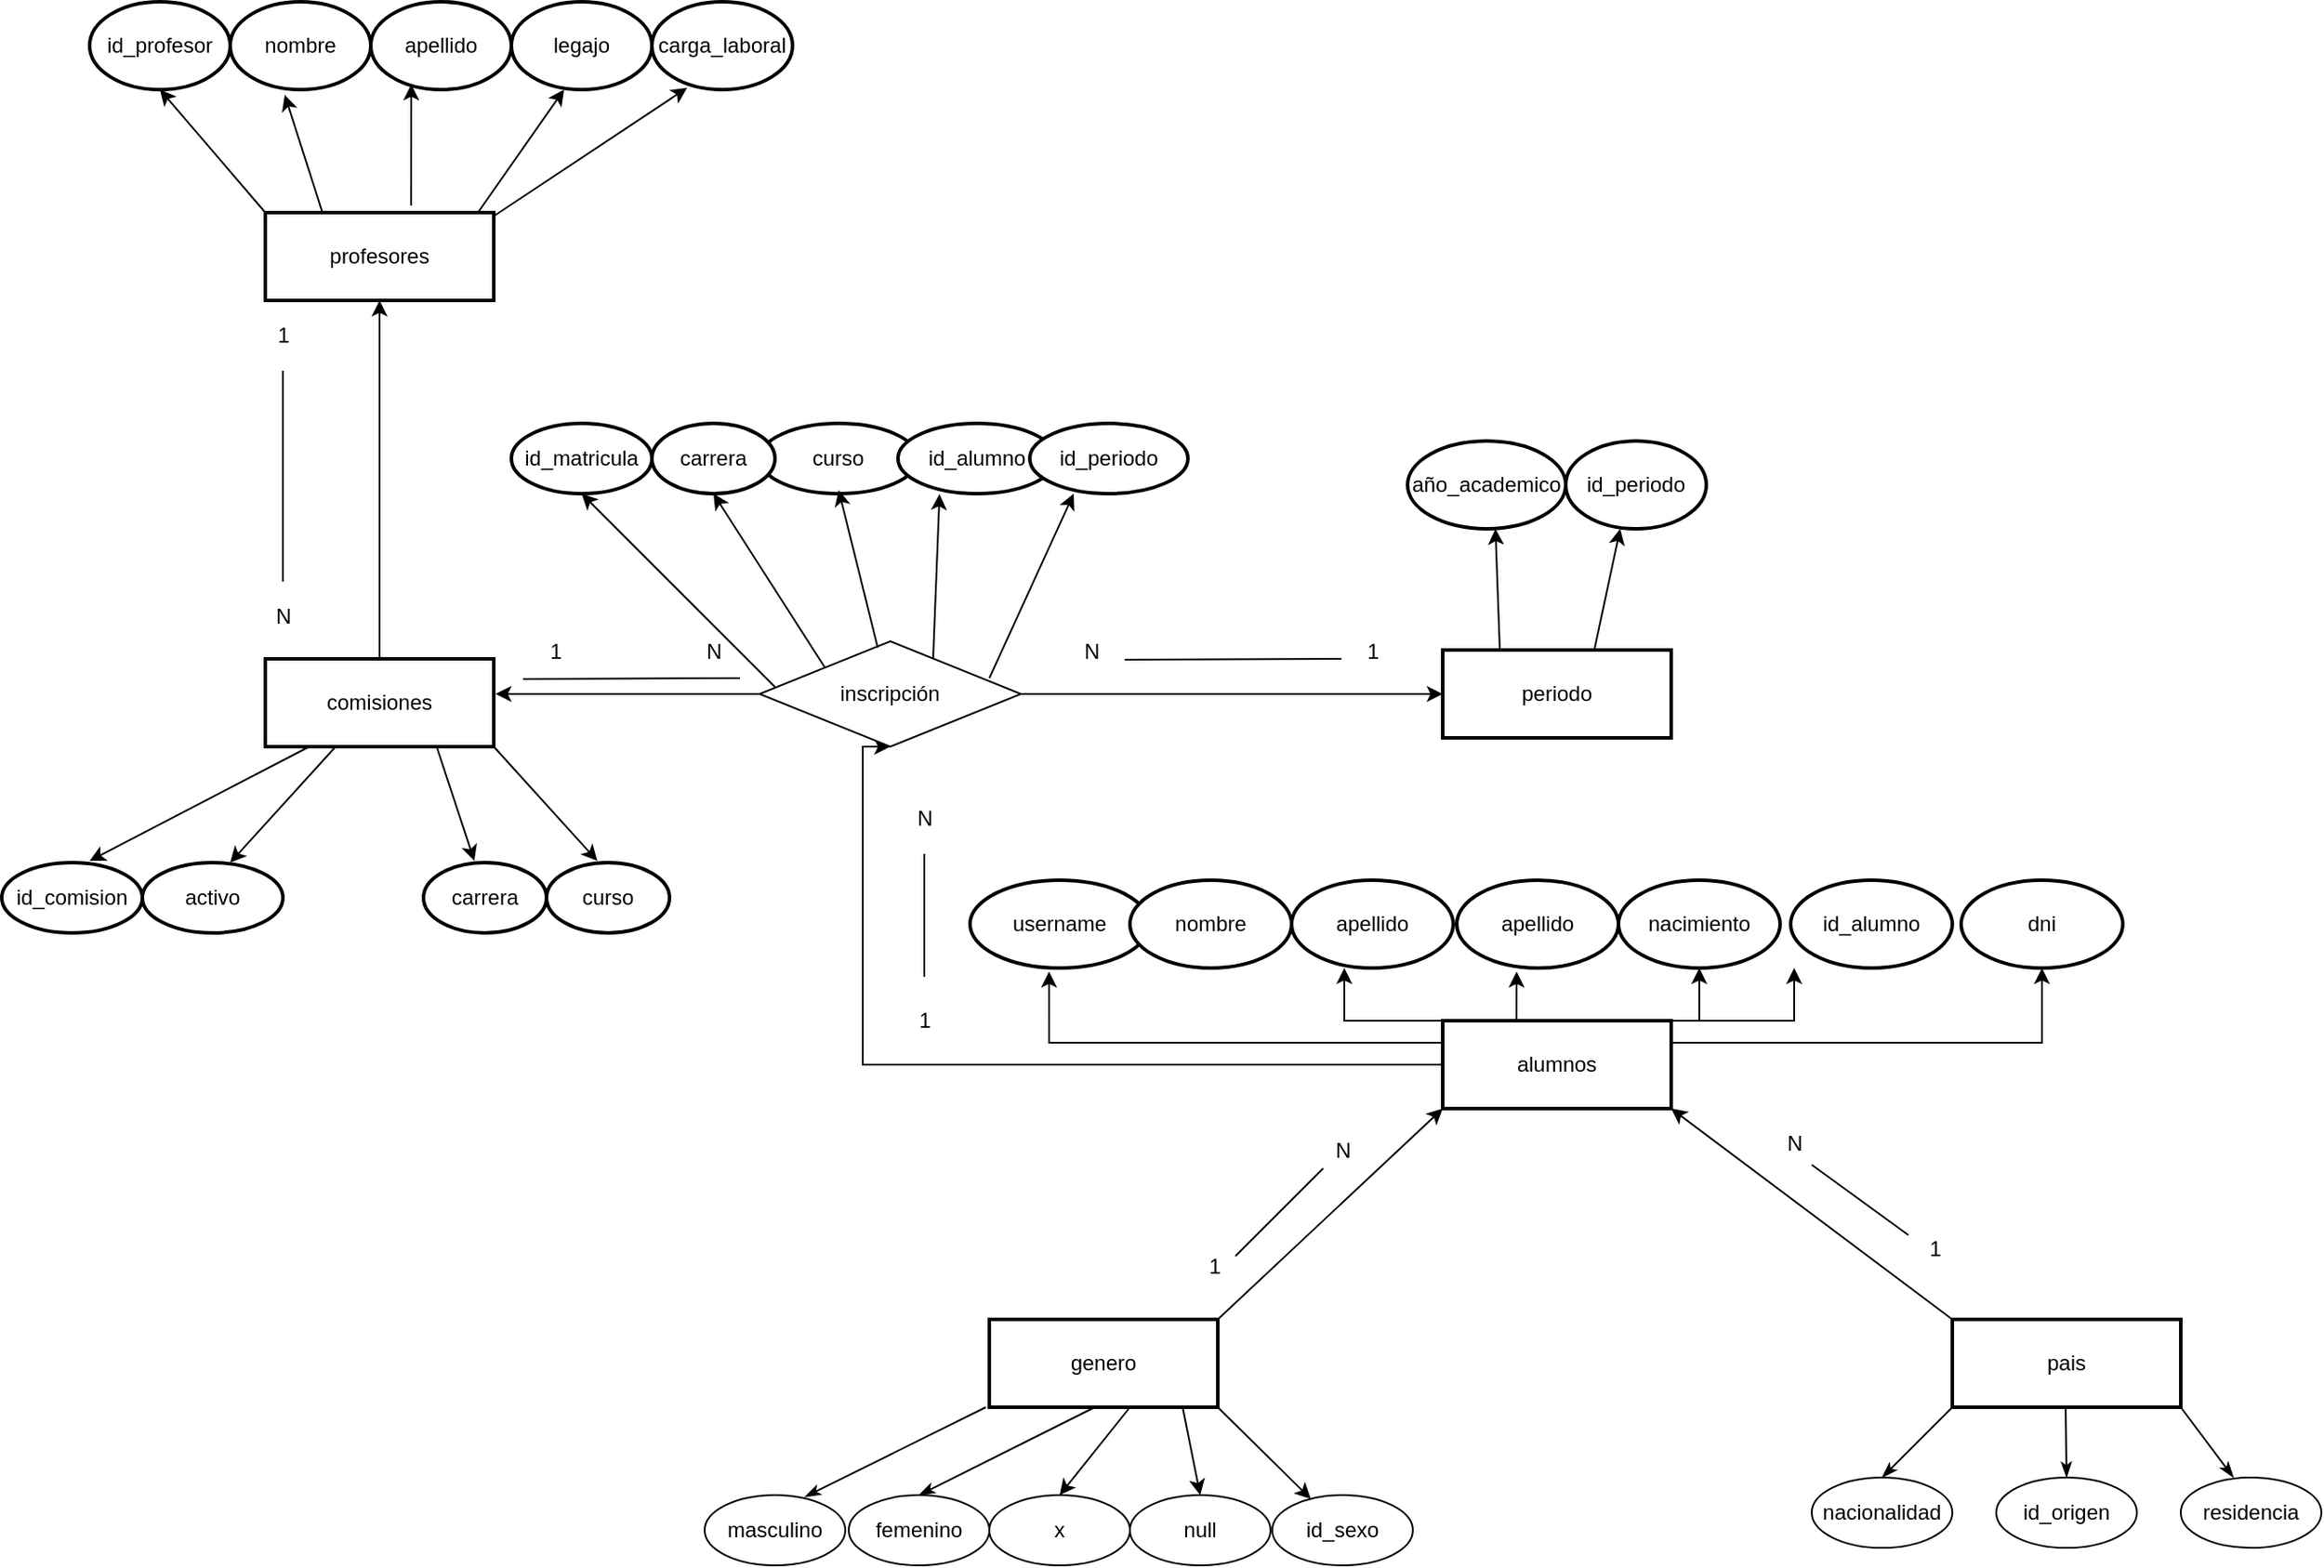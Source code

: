 <mxfile version="20.6.0" type="github">
  <diagram id="R2lEEEUBdFMjLlhIrx00" name="Page-1">
    <mxGraphModel dx="2522" dy="4194" grid="1" gridSize="10" guides="1" tooltips="1" connect="1" arrows="1" fold="1" page="1" pageScale="1" pageWidth="1100" pageHeight="850" background="#ffffff" math="0" shadow="0" extFonts="Permanent Marker^https://fonts.googleapis.com/css?family=Permanent+Marker">
      <root>
        <mxCell id="0" />
        <mxCell id="1" parent="0" />
        <mxCell id="P7RZuyyVcovGChBNpJfx-43" style="edgeStyle=orthogonalEdgeStyle;rounded=0;orthogonalLoop=1;jettySize=auto;html=1;exitX=0.25;exitY=0;exitDx=0;exitDy=0;" parent="1" source="P7RZuyyVcovGChBNpJfx-33" edge="1">
          <mxGeometry relative="1" as="geometry">
            <mxPoint x="64" y="-2060" as="targetPoint" />
            <Array as="points">
              <mxPoint x="64" y="-2030" />
            </Array>
          </mxGeometry>
        </mxCell>
        <mxCell id="P7RZuyyVcovGChBNpJfx-49" style="edgeStyle=orthogonalEdgeStyle;rounded=0;orthogonalLoop=1;jettySize=auto;html=1;exitX=1;exitY=0;exitDx=0;exitDy=0;" parent="1" source="P7RZuyyVcovGChBNpJfx-33" edge="1">
          <mxGeometry relative="1" as="geometry">
            <mxPoint x="320" y="-2060" as="targetPoint" />
            <Array as="points">
              <mxPoint x="320" y="-2030" />
            </Array>
          </mxGeometry>
        </mxCell>
        <mxCell id="No7zWXWMWcnc-TDsIeM8-2" style="edgeStyle=orthogonalEdgeStyle;rounded=0;orthogonalLoop=1;jettySize=auto;html=1;entryX=0.5;entryY=1;entryDx=0;entryDy=0;" parent="1" source="P7RZuyyVcovGChBNpJfx-33" target="UTqYSlypCJ8h2DXwA_8x-15" edge="1">
          <mxGeometry relative="1" as="geometry">
            <mxPoint x="-203" y="-2186" as="targetPoint" />
            <Array as="points">
              <mxPoint x="-210" y="-2005" />
              <mxPoint x="-210" y="-2186" />
            </Array>
          </mxGeometry>
        </mxCell>
        <mxCell id="_b9LV1kXeyYT_ge-62SJ-8" style="edgeStyle=orthogonalEdgeStyle;rounded=0;orthogonalLoop=1;jettySize=auto;html=1;exitX=1;exitY=0;exitDx=0;exitDy=0;entryX=0.5;entryY=1;entryDx=0;entryDy=0;" parent="1" source="P7RZuyyVcovGChBNpJfx-33" target="_b9LV1kXeyYT_ge-62SJ-6" edge="1">
          <mxGeometry relative="1" as="geometry" />
        </mxCell>
        <mxCell id="m7YxMEhcRSl8WfJEdF1l-12" style="edgeStyle=orthogonalEdgeStyle;rounded=0;orthogonalLoop=1;jettySize=auto;html=1;exitX=1;exitY=0.25;exitDx=0;exitDy=0;entryX=0.5;entryY=1;entryDx=0;entryDy=0;" parent="1" source="P7RZuyyVcovGChBNpJfx-33" target="P7RZuyyVcovGChBNpJfx-57" edge="1">
          <mxGeometry relative="1" as="geometry" />
        </mxCell>
        <mxCell id="m7YxMEhcRSl8WfJEdF1l-13" style="edgeStyle=orthogonalEdgeStyle;rounded=0;orthogonalLoop=1;jettySize=auto;html=1;exitX=0;exitY=0.25;exitDx=0;exitDy=0;entryX=0.441;entryY=1.04;entryDx=0;entryDy=0;entryPerimeter=0;" parent="1" source="P7RZuyyVcovGChBNpJfx-33" target="P7RZuyyVcovGChBNpJfx-34" edge="1">
          <mxGeometry relative="1" as="geometry" />
        </mxCell>
        <mxCell id="P7RZuyyVcovGChBNpJfx-33" value="alumnos" style="rounded=0;whiteSpace=wrap;html=1;strokeWidth=2;" parent="1" vertex="1">
          <mxGeometry x="120" y="-2030" width="130" height="50" as="geometry" />
        </mxCell>
        <mxCell id="P7RZuyyVcovGChBNpJfx-34" value="username" style="ellipse;whiteSpace=wrap;html=1;strokeWidth=2;" parent="1" vertex="1">
          <mxGeometry x="-149" y="-2110" width="102" height="50" as="geometry" />
        </mxCell>
        <mxCell id="P7RZuyyVcovGChBNpJfx-39" value="apellido" style="ellipse;whiteSpace=wrap;html=1;strokeWidth=2;" parent="1" vertex="1">
          <mxGeometry x="34" y="-2110" width="92" height="50" as="geometry" />
        </mxCell>
        <mxCell id="P7RZuyyVcovGChBNpJfx-46" style="edgeStyle=orthogonalEdgeStyle;rounded=0;orthogonalLoop=1;jettySize=auto;html=1;entryX=0.37;entryY=1.04;entryDx=0;entryDy=0;entryPerimeter=0;" parent="1" target="P7RZuyyVcovGChBNpJfx-47" edge="1">
          <mxGeometry relative="1" as="geometry">
            <mxPoint x="244" y="-2030" as="sourcePoint" />
          </mxGeometry>
        </mxCell>
        <mxCell id="P7RZuyyVcovGChBNpJfx-47" value="apellido" style="ellipse;whiteSpace=wrap;html=1;strokeWidth=2;" parent="1" vertex="1">
          <mxGeometry x="128" y="-2110" width="92" height="50" as="geometry" />
        </mxCell>
        <mxCell id="P7RZuyyVcovGChBNpJfx-51" value="id_alumno" style="ellipse;whiteSpace=wrap;html=1;strokeWidth=2;" parent="1" vertex="1">
          <mxGeometry x="318" y="-2110" width="92" height="50" as="geometry" />
        </mxCell>
        <mxCell id="P7RZuyyVcovGChBNpJfx-57" value="dni" style="ellipse;whiteSpace=wrap;html=1;strokeWidth=2;" parent="1" vertex="1">
          <mxGeometry x="415" y="-2110" width="92" height="50" as="geometry" />
        </mxCell>
        <mxCell id="rtn4qF55fu9jI-2fw3Xw-1" value="pais" style="rounded=0;whiteSpace=wrap;html=1;strokeWidth=2;" parent="1" vertex="1">
          <mxGeometry x="410" y="-1860" width="130" height="50" as="geometry" />
        </mxCell>
        <mxCell id="rtn4qF55fu9jI-2fw3Xw-3" value="genero" style="rounded=0;whiteSpace=wrap;html=1;strokeWidth=2;" parent="1" vertex="1">
          <mxGeometry x="-138" y="-1860" width="130" height="50" as="geometry" />
        </mxCell>
        <mxCell id="rtn4qF55fu9jI-2fw3Xw-7" value="" style="endArrow=none;html=1;rounded=0;startArrow=classicThin;startFill=1;exitX=0.713;exitY=0.025;exitDx=0;exitDy=0;exitPerimeter=0;" parent="1" source="rtn4qF55fu9jI-2fw3Xw-8" edge="1">
          <mxGeometry width="50" height="50" relative="1" as="geometry">
            <mxPoint x="-190" y="-1770" as="sourcePoint" />
            <mxPoint x="-140" y="-1810" as="targetPoint" />
          </mxGeometry>
        </mxCell>
        <mxCell id="rtn4qF55fu9jI-2fw3Xw-8" value="masculino" style="ellipse;whiteSpace=wrap;html=1;" parent="1" vertex="1">
          <mxGeometry x="-300" y="-1760" width="80" height="40" as="geometry" />
        </mxCell>
        <mxCell id="rtn4qF55fu9jI-2fw3Xw-9" value="femenino" style="ellipse;whiteSpace=wrap;html=1;" parent="1" vertex="1">
          <mxGeometry x="-218" y="-1760" width="80" height="40" as="geometry" />
        </mxCell>
        <mxCell id="rtn4qF55fu9jI-2fw3Xw-14" value="" style="endArrow=none;html=1;rounded=0;startArrow=classicThin;startFill=1;exitX=0.5;exitY=0;exitDx=0;exitDy=0;" parent="1" source="rtn4qF55fu9jI-2fw3Xw-9" edge="1">
          <mxGeometry width="50" height="50" relative="1" as="geometry">
            <mxPoint x="-78" y="-1760" as="sourcePoint" />
            <mxPoint x="-78" y="-1810" as="targetPoint" />
          </mxGeometry>
        </mxCell>
        <mxCell id="rtn4qF55fu9jI-2fw3Xw-15" value="null" style="ellipse;whiteSpace=wrap;html=1;" parent="1" vertex="1">
          <mxGeometry x="-58" y="-1760" width="80" height="40" as="geometry" />
        </mxCell>
        <mxCell id="rtn4qF55fu9jI-2fw3Xw-16" value="" style="endArrow=none;html=1;rounded=0;startArrow=classicThin;startFill=1;" parent="1" edge="1">
          <mxGeometry width="50" height="50" relative="1" as="geometry">
            <mxPoint x="475" y="-1770" as="sourcePoint" />
            <mxPoint x="474.5" y="-1810" as="targetPoint" />
          </mxGeometry>
        </mxCell>
        <mxCell id="rtn4qF55fu9jI-2fw3Xw-18" value="id_origen" style="ellipse;whiteSpace=wrap;html=1;" parent="1" vertex="1">
          <mxGeometry x="435" y="-1770" width="80" height="40" as="geometry" />
        </mxCell>
        <mxCell id="rtn4qF55fu9jI-2fw3Xw-19" value="" style="endArrow=none;html=1;rounded=0;startArrow=classicThin;startFill=1;" parent="1" edge="1">
          <mxGeometry width="50" height="50" relative="1" as="geometry">
            <mxPoint x="370" y="-1770" as="sourcePoint" />
            <mxPoint x="410" y="-1810" as="targetPoint" />
          </mxGeometry>
        </mxCell>
        <mxCell id="rtn4qF55fu9jI-2fw3Xw-20" value="nacionalidad" style="ellipse;whiteSpace=wrap;html=1;" parent="1" vertex="1">
          <mxGeometry x="330" y="-1770" width="80" height="40" as="geometry" />
        </mxCell>
        <mxCell id="rtn4qF55fu9jI-2fw3Xw-21" value="" style="endArrow=none;html=1;rounded=0;startArrow=classicThin;startFill=1;" parent="1" edge="1">
          <mxGeometry width="50" height="50" relative="1" as="geometry">
            <mxPoint x="570" y="-1770" as="sourcePoint" />
            <mxPoint x="540" y="-1810" as="targetPoint" />
          </mxGeometry>
        </mxCell>
        <mxCell id="rtn4qF55fu9jI-2fw3Xw-22" value="residencia" style="ellipse;whiteSpace=wrap;html=1;" parent="1" vertex="1">
          <mxGeometry x="540" y="-1770" width="80" height="40" as="geometry" />
        </mxCell>
        <mxCell id="a0SRRGbEDtVltzsN9R0g-1" value="" style="endArrow=classic;html=1;rounded=0;entryX=0;entryY=1;entryDx=0;entryDy=0;exitX=1;exitY=0;exitDx=0;exitDy=0;" parent="1" source="rtn4qF55fu9jI-2fw3Xw-3" target="P7RZuyyVcovGChBNpJfx-33" edge="1">
          <mxGeometry width="50" height="50" relative="1" as="geometry">
            <mxPoint x="20" y="-1860" as="sourcePoint" />
            <mxPoint x="70" y="-1910" as="targetPoint" />
          </mxGeometry>
        </mxCell>
        <mxCell id="a0SRRGbEDtVltzsN9R0g-2" value="" style="endArrow=classic;html=1;rounded=0;entryX=1;entryY=1;entryDx=0;entryDy=0;" parent="1" target="P7RZuyyVcovGChBNpJfx-33" edge="1">
          <mxGeometry width="50" height="50" relative="1" as="geometry">
            <mxPoint x="410" y="-1860" as="sourcePoint" />
            <mxPoint x="510" y="-1980" as="targetPoint" />
          </mxGeometry>
        </mxCell>
        <mxCell id="a0SRRGbEDtVltzsN9R0g-4" value="" style="endArrow=none;html=1;rounded=0;" parent="1" edge="1">
          <mxGeometry width="50" height="50" relative="1" as="geometry">
            <mxPoint x="2" y="-1896" as="sourcePoint" />
            <mxPoint x="52" y="-1946" as="targetPoint" />
          </mxGeometry>
        </mxCell>
        <mxCell id="a0SRRGbEDtVltzsN9R0g-6" value="" style="endArrow=none;html=1;rounded=0;" parent="1" edge="1">
          <mxGeometry width="50" height="50" relative="1" as="geometry">
            <mxPoint x="330" y="-1948" as="sourcePoint" />
            <mxPoint x="385" y="-1908" as="targetPoint" />
          </mxGeometry>
        </mxCell>
        <mxCell id="a0SRRGbEDtVltzsN9R0g-7" value="1" style="text;html=1;align=center;verticalAlign=middle;resizable=0;points=[];autosize=1;strokeColor=none;fillColor=none;" parent="1" vertex="1">
          <mxGeometry x="-25" y="-1905" width="30" height="30" as="geometry" />
        </mxCell>
        <mxCell id="a0SRRGbEDtVltzsN9R0g-8" value="N" style="text;html=1;align=center;verticalAlign=middle;resizable=0;points=[];autosize=1;strokeColor=none;fillColor=none;" parent="1" vertex="1">
          <mxGeometry x="48" y="-1971" width="30" height="30" as="geometry" />
        </mxCell>
        <mxCell id="a0SRRGbEDtVltzsN9R0g-9" value="1" style="text;html=1;align=center;verticalAlign=middle;resizable=0;points=[];autosize=1;strokeColor=none;fillColor=none;" parent="1" vertex="1">
          <mxGeometry x="385" y="-1915" width="30" height="30" as="geometry" />
        </mxCell>
        <mxCell id="a0SRRGbEDtVltzsN9R0g-10" value="N" style="text;html=1;align=center;verticalAlign=middle;resizable=0;points=[];autosize=1;strokeColor=none;fillColor=none;" parent="1" vertex="1">
          <mxGeometry x="305" y="-1975" width="30" height="30" as="geometry" />
        </mxCell>
        <mxCell id="UTqYSlypCJ8h2DXwA_8x-11" style="edgeStyle=orthogonalEdgeStyle;rounded=0;orthogonalLoop=1;jettySize=auto;html=1;exitX=0;exitY=0.5;exitDx=0;exitDy=0;fontSize=12;" parent="1" edge="1">
          <mxGeometry relative="1" as="geometry">
            <mxPoint x="-267" y="-2216" as="sourcePoint" />
            <mxPoint x="-419" y="-2216" as="targetPoint" />
          </mxGeometry>
        </mxCell>
        <mxCell id="UTqYSlypCJ8h2DXwA_8x-4" value="id_matricula" style="ellipse;whiteSpace=wrap;html=1;strokeWidth=2;" parent="1" vertex="1">
          <mxGeometry x="-410" y="-2370" width="80" height="40" as="geometry" />
        </mxCell>
        <mxCell id="UTqYSlypCJ8h2DXwA_8x-6" value="curso" style="ellipse;whiteSpace=wrap;html=1;strokeWidth=2;" parent="1" vertex="1">
          <mxGeometry x="-268.75" y="-2370" width="90" height="40" as="geometry" />
        </mxCell>
        <mxCell id="NwZ6Syl_4rllfi-TEQj4-2" style="edgeStyle=orthogonalEdgeStyle;rounded=0;orthogonalLoop=1;jettySize=auto;html=1;exitX=0.5;exitY=0;exitDx=0;exitDy=0;" parent="1" source="UTqYSlypCJ8h2DXwA_8x-10" target="NwZ6Syl_4rllfi-TEQj4-1" edge="1">
          <mxGeometry relative="1" as="geometry" />
        </mxCell>
        <mxCell id="UTqYSlypCJ8h2DXwA_8x-10" value="comisiones" style="rounded=0;whiteSpace=wrap;html=1;strokeWidth=2;fontSize=12;" parent="1" vertex="1">
          <mxGeometry x="-550" y="-2236" width="130" height="50" as="geometry" />
        </mxCell>
        <mxCell id="UTqYSlypCJ8h2DXwA_8x-12" value="carrera" style="ellipse;whiteSpace=wrap;html=1;strokeWidth=2;" parent="1" vertex="1">
          <mxGeometry x="-330" y="-2370" width="70" height="40" as="geometry" />
        </mxCell>
        <mxCell id="rUDQ77Y2c_F6qErk-yst-13" style="edgeStyle=orthogonalEdgeStyle;rounded=0;orthogonalLoop=1;jettySize=auto;html=1;exitX=1;exitY=0.5;exitDx=0;exitDy=0;entryX=0;entryY=0.5;entryDx=0;entryDy=0;" parent="1" source="UTqYSlypCJ8h2DXwA_8x-15" target="rUDQ77Y2c_F6qErk-yst-12" edge="1">
          <mxGeometry relative="1" as="geometry" />
        </mxCell>
        <mxCell id="UTqYSlypCJ8h2DXwA_8x-15" value="inscripción" style="rhombus;whiteSpace=wrap;html=1;" parent="1" vertex="1">
          <mxGeometry x="-268.75" y="-2246" width="148.75" height="60" as="geometry" />
        </mxCell>
        <mxCell id="UTqYSlypCJ8h2DXwA_8x-17" value="" style="endArrow=classic;html=1;rounded=0;fontSize=12;entryX=0.5;entryY=1;entryDx=0;entryDy=0;exitX=0;exitY=0;exitDx=0;exitDy=0;" parent="1" source="UTqYSlypCJ8h2DXwA_8x-15" target="UTqYSlypCJ8h2DXwA_8x-12" edge="1">
          <mxGeometry width="50" height="50" relative="1" as="geometry">
            <mxPoint x="-269.37" y="-2210" as="sourcePoint" />
            <mxPoint x="-219.37" y="-2260" as="targetPoint" />
          </mxGeometry>
        </mxCell>
        <mxCell id="UTqYSlypCJ8h2DXwA_8x-19" value="" style="endArrow=classic;html=1;rounded=0;fontSize=12;entryX=0.5;entryY=1;entryDx=0;entryDy=0;" parent="1" target="UTqYSlypCJ8h2DXwA_8x-4" edge="1">
          <mxGeometry width="50" height="50" relative="1" as="geometry">
            <mxPoint x="-260" y="-2220" as="sourcePoint" />
            <mxPoint x="-340" y="-2266" as="targetPoint" />
          </mxGeometry>
        </mxCell>
        <mxCell id="UTqYSlypCJ8h2DXwA_8x-25" value="" style="endArrow=classic;html=1;rounded=0;fontSize=12;entryX=0.625;entryY=-0.025;entryDx=0;entryDy=0;entryPerimeter=0;" parent="1" target="UTqYSlypCJ8h2DXwA_8x-26" edge="1">
          <mxGeometry width="50" height="50" relative="1" as="geometry">
            <mxPoint x="-525" y="-2186" as="sourcePoint" />
            <mxPoint x="-530" y="-2120" as="targetPoint" />
          </mxGeometry>
        </mxCell>
        <mxCell id="UTqYSlypCJ8h2DXwA_8x-26" value="id_comision" style="ellipse;whiteSpace=wrap;html=1;strokeWidth=2;" parent="1" vertex="1">
          <mxGeometry x="-700" y="-2120" width="80" height="40" as="geometry" />
        </mxCell>
        <mxCell id="UTqYSlypCJ8h2DXwA_8x-29" value="" style="endArrow=classic;html=1;rounded=0;fontSize=12;entryX=0.413;entryY=-0.025;entryDx=0;entryDy=0;entryPerimeter=0;exitX=0.75;exitY=1;exitDx=0;exitDy=0;" parent="1" source="UTqYSlypCJ8h2DXwA_8x-10" target="UTqYSlypCJ8h2DXwA_8x-30" edge="1">
          <mxGeometry width="50" height="50" relative="1" as="geometry">
            <mxPoint x="-420" y="-2180" as="sourcePoint" />
            <mxPoint x="-447.5" y="-2106" as="targetPoint" />
          </mxGeometry>
        </mxCell>
        <mxCell id="UTqYSlypCJ8h2DXwA_8x-30" value="carrera" style="ellipse;whiteSpace=wrap;html=1;strokeWidth=2;" parent="1" vertex="1">
          <mxGeometry x="-460" y="-2120" width="70" height="40" as="geometry" />
        </mxCell>
        <mxCell id="UTqYSlypCJ8h2DXwA_8x-31" value="" style="endArrow=classic;html=1;rounded=0;fontSize=12;entryX=0.413;entryY=-0.025;entryDx=0;entryDy=0;entryPerimeter=0;exitX=1;exitY=1;exitDx=0;exitDy=0;" parent="1" source="UTqYSlypCJ8h2DXwA_8x-10" target="UTqYSlypCJ8h2DXwA_8x-32" edge="1">
          <mxGeometry width="50" height="50" relative="1" as="geometry">
            <mxPoint x="-442.5" y="-2166" as="sourcePoint" />
            <mxPoint x="-437.5" y="-2096" as="targetPoint" />
          </mxGeometry>
        </mxCell>
        <mxCell id="UTqYSlypCJ8h2DXwA_8x-32" value="curso" style="ellipse;whiteSpace=wrap;html=1;strokeWidth=2;" parent="1" vertex="1">
          <mxGeometry x="-390" y="-2120" width="70" height="40" as="geometry" />
        </mxCell>
        <mxCell id="UTqYSlypCJ8h2DXwA_8x-48" value="" style="endArrow=none;html=1;rounded=0;" parent="1" edge="1">
          <mxGeometry width="50" height="50" relative="1" as="geometry">
            <mxPoint x="-175" y="-2055" as="sourcePoint" />
            <mxPoint x="-175" y="-2125" as="targetPoint" />
          </mxGeometry>
        </mxCell>
        <mxCell id="UTqYSlypCJ8h2DXwA_8x-49" value="N" style="text;html=1;align=center;verticalAlign=middle;resizable=0;points=[];autosize=1;strokeColor=none;fillColor=none;" parent="1" vertex="1">
          <mxGeometry x="-190" y="-2160" width="30" height="30" as="geometry" />
        </mxCell>
        <mxCell id="UTqYSlypCJ8h2DXwA_8x-50" value="1" style="text;html=1;align=center;verticalAlign=middle;resizable=0;points=[];autosize=1;strokeColor=none;fillColor=none;" parent="1" vertex="1">
          <mxGeometry x="-190" y="-2045" width="30" height="30" as="geometry" />
        </mxCell>
        <mxCell id="UTqYSlypCJ8h2DXwA_8x-54" value="" style="endArrow=none;html=1;rounded=0;fontSize=12;exitX=-0.111;exitY=1.017;exitDx=0;exitDy=0;exitPerimeter=0;" parent="1" source="UTqYSlypCJ8h2DXwA_8x-55" edge="1">
          <mxGeometry width="50" height="50" relative="1" as="geometry">
            <mxPoint x="-390" y="-2225.42" as="sourcePoint" />
            <mxPoint x="-280" y="-2225" as="targetPoint" />
          </mxGeometry>
        </mxCell>
        <mxCell id="UTqYSlypCJ8h2DXwA_8x-55" value="1" style="text;html=1;align=center;verticalAlign=middle;resizable=0;points=[];autosize=1;strokeColor=none;fillColor=none;fontSize=12;" parent="1" vertex="1">
          <mxGeometry x="-400" y="-2255" width="30" height="30" as="geometry" />
        </mxCell>
        <mxCell id="UTqYSlypCJ8h2DXwA_8x-56" value="N" style="text;html=1;align=center;verticalAlign=middle;resizable=0;points=[];autosize=1;strokeColor=none;fillColor=none;fontSize=12;" parent="1" vertex="1">
          <mxGeometry x="-310" y="-2255" width="30" height="30" as="geometry" />
        </mxCell>
        <mxCell id="_b9LV1kXeyYT_ge-62SJ-6" value="nacimiento" style="ellipse;whiteSpace=wrap;html=1;strokeWidth=2;" parent="1" vertex="1">
          <mxGeometry x="220" y="-2110" width="92" height="50" as="geometry" />
        </mxCell>
        <mxCell id="rUDQ77Y2c_F6qErk-yst-8" value="" style="endArrow=classic;html=1;rounded=0;entryX=0.263;entryY=1.004;entryDx=0;entryDy=0;entryPerimeter=0;" parent="1" target="rUDQ77Y2c_F6qErk-yst-9" edge="1">
          <mxGeometry width="50" height="50" relative="1" as="geometry">
            <mxPoint x="-170" y="-2236" as="sourcePoint" />
            <mxPoint x="-120" y="-2340" as="targetPoint" />
          </mxGeometry>
        </mxCell>
        <mxCell id="rUDQ77Y2c_F6qErk-yst-9" value="id_alumno" style="ellipse;whiteSpace=wrap;html=1;strokeWidth=2;" parent="1" vertex="1">
          <mxGeometry x="-190" y="-2370" width="90" height="40" as="geometry" />
        </mxCell>
        <mxCell id="rUDQ77Y2c_F6qErk-yst-12" value="periodo" style="rounded=0;whiteSpace=wrap;html=1;strokeWidth=2;" parent="1" vertex="1">
          <mxGeometry x="120" y="-2241" width="130" height="50" as="geometry" />
        </mxCell>
        <mxCell id="rUDQ77Y2c_F6qErk-yst-21" value="" style="endArrow=classic;html=1;rounded=0;entryX=0.5;entryY=1;entryDx=0;entryDy=0;exitX=0.25;exitY=0;exitDx=0;exitDy=0;" parent="1" source="rUDQ77Y2c_F6qErk-yst-12" edge="1">
          <mxGeometry width="50" height="50" relative="1" as="geometry">
            <mxPoint x="170" y="-2241" as="sourcePoint" />
            <mxPoint x="150" y="-2310" as="targetPoint" />
          </mxGeometry>
        </mxCell>
        <mxCell id="rUDQ77Y2c_F6qErk-yst-22" value="" style="endArrow=classic;html=1;rounded=0;entryX=0.5;entryY=1;entryDx=0;entryDy=0;exitX=0.25;exitY=0;exitDx=0;exitDy=0;" parent="1" edge="1">
          <mxGeometry width="50" height="50" relative="1" as="geometry">
            <mxPoint x="206.25" y="-2241" as="sourcePoint" />
            <mxPoint x="221" y="-2310" as="targetPoint" />
          </mxGeometry>
        </mxCell>
        <mxCell id="rUDQ77Y2c_F6qErk-yst-26" style="edgeStyle=orthogonalEdgeStyle;rounded=0;orthogonalLoop=1;jettySize=auto;html=1;exitX=0.5;exitY=1;exitDx=0;exitDy=0;" parent="1" source="rUDQ77Y2c_F6qErk-yst-9" target="rUDQ77Y2c_F6qErk-yst-9" edge="1">
          <mxGeometry relative="1" as="geometry" />
        </mxCell>
        <mxCell id="rUDQ77Y2c_F6qErk-yst-27" value="" style="endArrow=classic;html=1;rounded=0;entryX=0.5;entryY=1;entryDx=0;entryDy=0;exitX=0.452;exitY=0.093;exitDx=0;exitDy=0;exitPerimeter=0;" parent="1" edge="1">
          <mxGeometry width="50" height="50" relative="1" as="geometry">
            <mxPoint x="-201.515" y="-2242.42" as="sourcePoint" />
            <mxPoint x="-223.75" y="-2332" as="targetPoint" />
          </mxGeometry>
        </mxCell>
        <mxCell id="rUDQ77Y2c_F6qErk-yst-28" value="" style="endArrow=classic;html=1;rounded=0;" parent="1" edge="1">
          <mxGeometry width="50" height="50" relative="1" as="geometry">
            <mxPoint x="-138" y="-2225" as="sourcePoint" />
            <mxPoint x="-90" y="-2330" as="targetPoint" />
          </mxGeometry>
        </mxCell>
        <mxCell id="rUDQ77Y2c_F6qErk-yst-29" value="id_periodo" style="ellipse;whiteSpace=wrap;html=1;strokeWidth=2;" parent="1" vertex="1">
          <mxGeometry x="-115" y="-2370" width="90" height="40" as="geometry" />
        </mxCell>
        <mxCell id="rUDQ77Y2c_F6qErk-yst-31" value="" style="endArrow=none;html=1;rounded=0;fontSize=12;exitX=-0.111;exitY=1.017;exitDx=0;exitDy=0;exitPerimeter=0;" parent="1" edge="1">
          <mxGeometry width="50" height="50" relative="1" as="geometry">
            <mxPoint x="-61.0" y="-2235.49" as="sourcePoint" />
            <mxPoint x="62.33" y="-2236" as="targetPoint" />
          </mxGeometry>
        </mxCell>
        <mxCell id="rUDQ77Y2c_F6qErk-yst-32" value="1" style="text;html=1;align=center;verticalAlign=middle;resizable=0;points=[];autosize=1;strokeColor=none;fillColor=none;" parent="1" vertex="1">
          <mxGeometry x="65" y="-2255" width="30" height="30" as="geometry" />
        </mxCell>
        <mxCell id="rUDQ77Y2c_F6qErk-yst-33" value="N" style="text;html=1;align=center;verticalAlign=middle;resizable=0;points=[];autosize=1;strokeColor=none;fillColor=none;" parent="1" vertex="1">
          <mxGeometry x="-95" y="-2255" width="30" height="30" as="geometry" />
        </mxCell>
        <mxCell id="m7YxMEhcRSl8WfJEdF1l-2" value="x" style="ellipse;whiteSpace=wrap;html=1;" parent="1" vertex="1">
          <mxGeometry x="-138" y="-1760" width="80" height="40" as="geometry" />
        </mxCell>
        <mxCell id="m7YxMEhcRSl8WfJEdF1l-4" value="" style="endArrow=classic;html=1;rounded=0;entryX=0.5;entryY=0;entryDx=0;entryDy=0;" parent="1" target="m7YxMEhcRSl8WfJEdF1l-2" edge="1">
          <mxGeometry width="50" height="50" relative="1" as="geometry">
            <mxPoint x="-58" y="-1810" as="sourcePoint" />
            <mxPoint x="-8" y="-1860" as="targetPoint" />
          </mxGeometry>
        </mxCell>
        <mxCell id="m7YxMEhcRSl8WfJEdF1l-5" value="id_sexo" style="ellipse;whiteSpace=wrap;html=1;" parent="1" vertex="1">
          <mxGeometry x="23" y="-1760" width="80" height="40" as="geometry" />
        </mxCell>
        <mxCell id="m7YxMEhcRSl8WfJEdF1l-6" value="" style="endArrow=classic;html=1;rounded=0;entryX=0.5;entryY=0;entryDx=0;entryDy=0;" parent="1" target="rtn4qF55fu9jI-2fw3Xw-15" edge="1">
          <mxGeometry width="50" height="50" relative="1" as="geometry">
            <mxPoint x="-28" y="-1810" as="sourcePoint" />
            <mxPoint x="-33" y="-1760" as="targetPoint" />
          </mxGeometry>
        </mxCell>
        <mxCell id="m7YxMEhcRSl8WfJEdF1l-8" value="" style="endArrow=classic;html=1;rounded=0;" parent="1" target="m7YxMEhcRSl8WfJEdF1l-5" edge="1">
          <mxGeometry width="50" height="50" relative="1" as="geometry">
            <mxPoint x="-8" y="-1810" as="sourcePoint" />
            <mxPoint x="-20" y="-1760" as="targetPoint" />
          </mxGeometry>
        </mxCell>
        <mxCell id="m7YxMEhcRSl8WfJEdF1l-9" value="año_academico" style="ellipse;whiteSpace=wrap;html=1;strokeWidth=2;" parent="1" vertex="1">
          <mxGeometry x="100" y="-2360" width="90" height="50" as="geometry" />
        </mxCell>
        <mxCell id="m7YxMEhcRSl8WfJEdF1l-10" value="id_periodo" style="ellipse;whiteSpace=wrap;html=1;strokeWidth=2;" parent="1" vertex="1">
          <mxGeometry x="190" y="-2360" width="80" height="50" as="geometry" />
        </mxCell>
        <mxCell id="m7YxMEhcRSl8WfJEdF1l-11" value="nombre" style="ellipse;whiteSpace=wrap;html=1;strokeWidth=2;" parent="1" vertex="1">
          <mxGeometry x="-58" y="-2110" width="92" height="50" as="geometry" />
        </mxCell>
        <mxCell id="NwZ6Syl_4rllfi-TEQj4-1" value="profesores" style="rounded=0;whiteSpace=wrap;html=1;strokeWidth=2;fontSize=12;" parent="1" vertex="1">
          <mxGeometry x="-550" y="-2490" width="130" height="50" as="geometry" />
        </mxCell>
        <mxCell id="NwZ6Syl_4rllfi-TEQj4-6" value="id_profesor" style="ellipse;whiteSpace=wrap;html=1;strokeWidth=2;" parent="1" vertex="1">
          <mxGeometry x="-650" y="-2610" width="80" height="50" as="geometry" />
        </mxCell>
        <mxCell id="NwZ6Syl_4rllfi-TEQj4-8" value="" style="endArrow=classic;html=1;rounded=0;entryX=0.5;entryY=1;entryDx=0;entryDy=0;exitX=0;exitY=0;exitDx=0;exitDy=0;" parent="1" source="NwZ6Syl_4rllfi-TEQj4-1" target="NwZ6Syl_4rllfi-TEQj4-6" edge="1">
          <mxGeometry width="50" height="50" relative="1" as="geometry">
            <mxPoint x="-550" y="-2475" as="sourcePoint" />
            <mxPoint x="-500" y="-2525" as="targetPoint" />
          </mxGeometry>
        </mxCell>
        <mxCell id="NwZ6Syl_4rllfi-TEQj4-11" value="" style="endArrow=classic;html=1;rounded=0;exitX=0.25;exitY=0;exitDx=0;exitDy=0;entryX=0.388;entryY=1.06;entryDx=0;entryDy=0;entryPerimeter=0;" parent="1" source="NwZ6Syl_4rllfi-TEQj4-1" target="NwZ6Syl_4rllfi-TEQj4-12" edge="1">
          <mxGeometry width="50" height="50" relative="1" as="geometry">
            <mxPoint x="-484" y="-2490" as="sourcePoint" />
            <mxPoint x="-470" y="-2560" as="targetPoint" />
          </mxGeometry>
        </mxCell>
        <mxCell id="NwZ6Syl_4rllfi-TEQj4-12" value="nombre" style="ellipse;whiteSpace=wrap;html=1;strokeWidth=2;" parent="1" vertex="1">
          <mxGeometry x="-570" y="-2610" width="80" height="50" as="geometry" />
        </mxCell>
        <mxCell id="NwZ6Syl_4rllfi-TEQj4-15" value="" style="endArrow=classic;html=1;rounded=0;exitX=0.638;exitY=-0.08;exitDx=0;exitDy=0;exitPerimeter=0;entryX=0.288;entryY=0.94;entryDx=0;entryDy=0;entryPerimeter=0;" parent="1" source="NwZ6Syl_4rllfi-TEQj4-1" target="NwZ6Syl_4rllfi-TEQj4-16" edge="1">
          <mxGeometry width="50" height="50" relative="1" as="geometry">
            <mxPoint x="-425.04" y="-2490" as="sourcePoint" />
            <mxPoint x="-400.0" y="-2557" as="targetPoint" />
          </mxGeometry>
        </mxCell>
        <mxCell id="NwZ6Syl_4rllfi-TEQj4-16" value="apellido" style="ellipse;whiteSpace=wrap;html=1;strokeWidth=2;" parent="1" vertex="1">
          <mxGeometry x="-490" y="-2610" width="80" height="50" as="geometry" />
        </mxCell>
        <mxCell id="NwZ6Syl_4rllfi-TEQj4-18" value="" style="endArrow=none;html=1;rounded=0;" parent="1" edge="1">
          <mxGeometry width="50" height="50" relative="1" as="geometry">
            <mxPoint x="-540" y="-2280" as="sourcePoint" />
            <mxPoint x="-540" y="-2400" as="targetPoint" />
          </mxGeometry>
        </mxCell>
        <mxCell id="NwZ6Syl_4rllfi-TEQj4-19" value="1" style="text;html=1;align=center;verticalAlign=middle;resizable=0;points=[];autosize=1;strokeColor=none;fillColor=none;" parent="1" vertex="1">
          <mxGeometry x="-555" y="-2435" width="30" height="30" as="geometry" />
        </mxCell>
        <mxCell id="NwZ6Syl_4rllfi-TEQj4-20" value="N" style="text;html=1;align=center;verticalAlign=middle;resizable=0;points=[];autosize=1;strokeColor=none;fillColor=none;" parent="1" vertex="1">
          <mxGeometry x="-555" y="-2275" width="30" height="30" as="geometry" />
        </mxCell>
        <mxCell id="NwZ6Syl_4rllfi-TEQj4-23" value="" style="endArrow=classic;html=1;rounded=0;fontSize=12;exitX=0.5;exitY=1;exitDx=0;exitDy=0;" parent="1" edge="1">
          <mxGeometry width="50" height="50" relative="1" as="geometry">
            <mxPoint x="-510" y="-2186" as="sourcePoint" />
            <mxPoint x="-570" y="-2120" as="targetPoint" />
          </mxGeometry>
        </mxCell>
        <mxCell id="NwZ6Syl_4rllfi-TEQj4-24" value="activo" style="ellipse;whiteSpace=wrap;html=1;strokeWidth=2;" parent="1" vertex="1">
          <mxGeometry x="-620" y="-2120" width="80" height="40" as="geometry" />
        </mxCell>
        <mxCell id="grf_QO7DIAlyzbSYf9KW-1" value="" style="endArrow=classic;html=1;rounded=0;exitX=0.2;exitY=0;exitDx=0;exitDy=0;exitPerimeter=0;" parent="1" edge="1">
          <mxGeometry width="50" height="50" relative="1" as="geometry">
            <mxPoint x="-429.04" y="-2490" as="sourcePoint" />
            <mxPoint x="-380" y="-2560" as="targetPoint" />
          </mxGeometry>
        </mxCell>
        <mxCell id="grf_QO7DIAlyzbSYf9KW-2" value="legajo" style="ellipse;whiteSpace=wrap;html=1;strokeWidth=2;" parent="1" vertex="1">
          <mxGeometry x="-410" y="-2610" width="80" height="50" as="geometry" />
        </mxCell>
        <mxCell id="grf_QO7DIAlyzbSYf9KW-3" value="" style="endArrow=classic;html=1;rounded=0;exitX=0.2;exitY=0;exitDx=0;exitDy=0;exitPerimeter=0;entryX=0.25;entryY=0.98;entryDx=0;entryDy=0;entryPerimeter=0;" parent="1" target="grf_QO7DIAlyzbSYf9KW-4" edge="1">
          <mxGeometry width="50" height="50" relative="1" as="geometry">
            <mxPoint x="-420.0" y="-2488" as="sourcePoint" />
            <mxPoint x="-320" y="-2550" as="targetPoint" />
          </mxGeometry>
        </mxCell>
        <mxCell id="grf_QO7DIAlyzbSYf9KW-4" value="carga_laboral" style="ellipse;whiteSpace=wrap;html=1;strokeWidth=2;" parent="1" vertex="1">
          <mxGeometry x="-330" y="-2610" width="80" height="50" as="geometry" />
        </mxCell>
      </root>
    </mxGraphModel>
  </diagram>
</mxfile>
